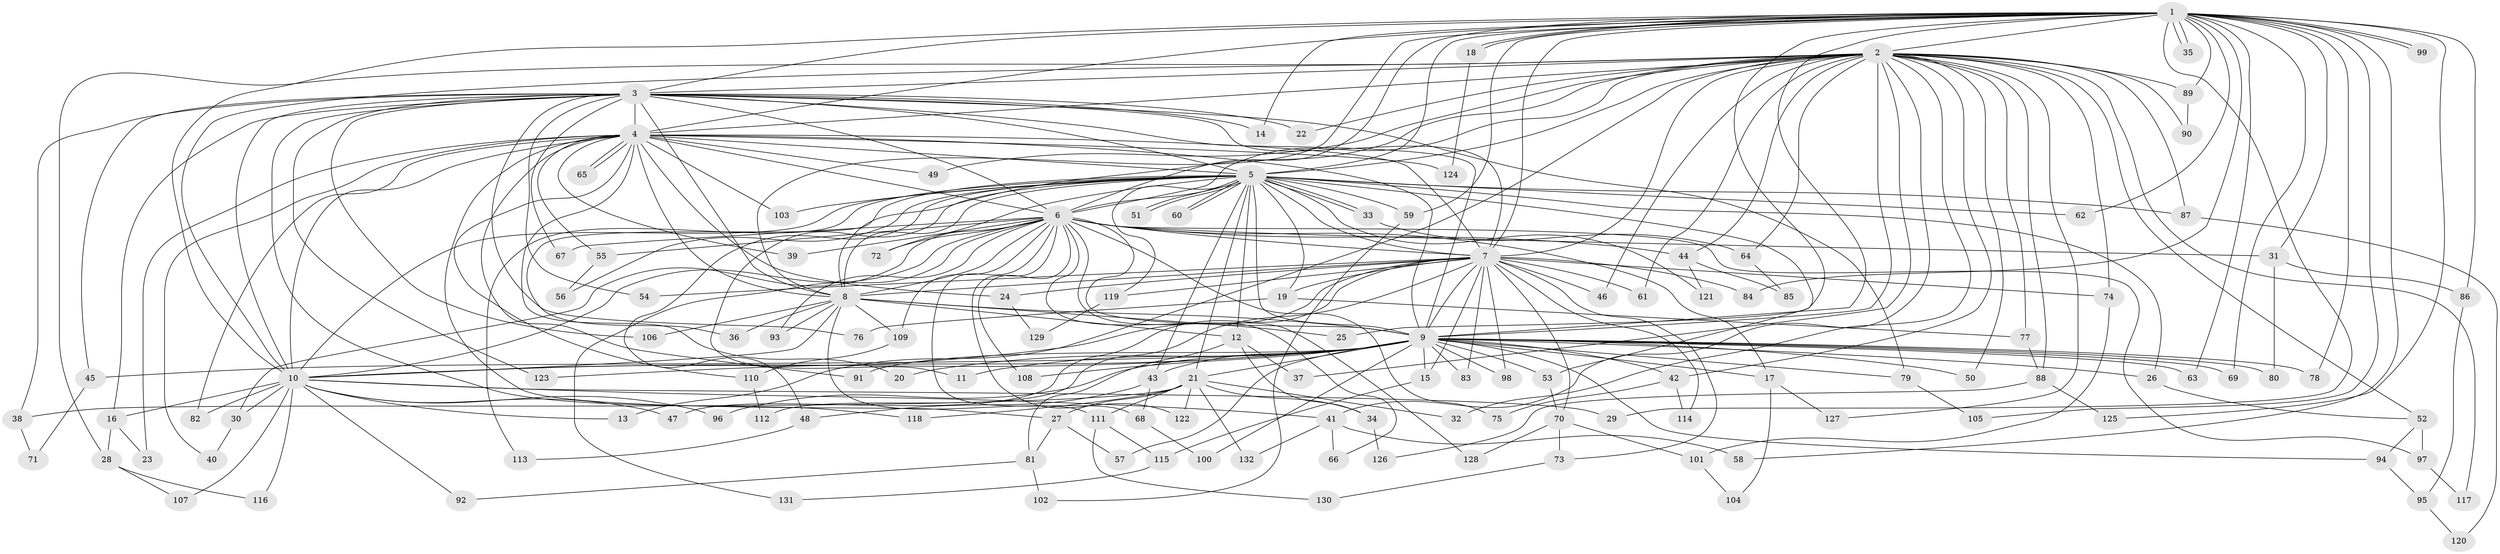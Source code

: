 // coarse degree distribution, {28: 0.01, 29: 0.01, 20: 0.01, 22: 0.01, 31: 0.01, 26: 0.01, 24: 0.01, 15: 0.01, 39: 0.01, 19: 0.01, 2: 0.51, 5: 0.06, 3: 0.23, 4: 0.1}
// Generated by graph-tools (version 1.1) at 2025/51/02/27/25 19:51:45]
// undirected, 132 vertices, 289 edges
graph export_dot {
graph [start="1"]
  node [color=gray90,style=filled];
  1;
  2;
  3;
  4;
  5;
  6;
  7;
  8;
  9;
  10;
  11;
  12;
  13;
  14;
  15;
  16;
  17;
  18;
  19;
  20;
  21;
  22;
  23;
  24;
  25;
  26;
  27;
  28;
  29;
  30;
  31;
  32;
  33;
  34;
  35;
  36;
  37;
  38;
  39;
  40;
  41;
  42;
  43;
  44;
  45;
  46;
  47;
  48;
  49;
  50;
  51;
  52;
  53;
  54;
  55;
  56;
  57;
  58;
  59;
  60;
  61;
  62;
  63;
  64;
  65;
  66;
  67;
  68;
  69;
  70;
  71;
  72;
  73;
  74;
  75;
  76;
  77;
  78;
  79;
  80;
  81;
  82;
  83;
  84;
  85;
  86;
  87;
  88;
  89;
  90;
  91;
  92;
  93;
  94;
  95;
  96;
  97;
  98;
  99;
  100;
  101;
  102;
  103;
  104;
  105;
  106;
  107;
  108;
  109;
  110;
  111;
  112;
  113;
  114;
  115;
  116;
  117;
  118;
  119;
  120;
  121;
  122;
  123;
  124;
  125;
  126;
  127;
  128;
  129;
  130;
  131;
  132;
  1 -- 2;
  1 -- 3;
  1 -- 4;
  1 -- 5;
  1 -- 6;
  1 -- 7;
  1 -- 8;
  1 -- 9;
  1 -- 10;
  1 -- 14;
  1 -- 18;
  1 -- 18;
  1 -- 25;
  1 -- 29;
  1 -- 31;
  1 -- 35;
  1 -- 35;
  1 -- 58;
  1 -- 59;
  1 -- 62;
  1 -- 63;
  1 -- 69;
  1 -- 78;
  1 -- 84;
  1 -- 86;
  1 -- 89;
  1 -- 99;
  1 -- 99;
  1 -- 105;
  1 -- 125;
  2 -- 3;
  2 -- 4;
  2 -- 5;
  2 -- 6;
  2 -- 7;
  2 -- 8;
  2 -- 9;
  2 -- 10;
  2 -- 13;
  2 -- 22;
  2 -- 28;
  2 -- 32;
  2 -- 37;
  2 -- 41;
  2 -- 42;
  2 -- 44;
  2 -- 46;
  2 -- 49;
  2 -- 50;
  2 -- 52;
  2 -- 61;
  2 -- 64;
  2 -- 74;
  2 -- 77;
  2 -- 87;
  2 -- 88;
  2 -- 89;
  2 -- 90;
  2 -- 117;
  2 -- 127;
  3 -- 4;
  3 -- 5;
  3 -- 6;
  3 -- 7;
  3 -- 8;
  3 -- 9;
  3 -- 10;
  3 -- 14;
  3 -- 16;
  3 -- 22;
  3 -- 38;
  3 -- 45;
  3 -- 54;
  3 -- 67;
  3 -- 76;
  3 -- 79;
  3 -- 106;
  3 -- 118;
  3 -- 123;
  4 -- 5;
  4 -- 6;
  4 -- 7;
  4 -- 8;
  4 -- 9;
  4 -- 10;
  4 -- 20;
  4 -- 23;
  4 -- 24;
  4 -- 27;
  4 -- 39;
  4 -- 40;
  4 -- 49;
  4 -- 55;
  4 -- 65;
  4 -- 65;
  4 -- 82;
  4 -- 91;
  4 -- 103;
  4 -- 110;
  4 -- 124;
  5 -- 6;
  5 -- 7;
  5 -- 8;
  5 -- 9;
  5 -- 10;
  5 -- 11;
  5 -- 12;
  5 -- 19;
  5 -- 21;
  5 -- 26;
  5 -- 33;
  5 -- 33;
  5 -- 36;
  5 -- 43;
  5 -- 48;
  5 -- 51;
  5 -- 51;
  5 -- 53;
  5 -- 56;
  5 -- 59;
  5 -- 60;
  5 -- 60;
  5 -- 62;
  5 -- 72;
  5 -- 87;
  5 -- 103;
  5 -- 113;
  5 -- 119;
  5 -- 121;
  6 -- 7;
  6 -- 8;
  6 -- 9;
  6 -- 10;
  6 -- 17;
  6 -- 30;
  6 -- 31;
  6 -- 39;
  6 -- 44;
  6 -- 55;
  6 -- 66;
  6 -- 67;
  6 -- 68;
  6 -- 72;
  6 -- 75;
  6 -- 93;
  6 -- 97;
  6 -- 108;
  6 -- 109;
  6 -- 122;
  6 -- 128;
  6 -- 131;
  7 -- 8;
  7 -- 9;
  7 -- 10;
  7 -- 15;
  7 -- 19;
  7 -- 24;
  7 -- 46;
  7 -- 47;
  7 -- 54;
  7 -- 61;
  7 -- 70;
  7 -- 73;
  7 -- 74;
  7 -- 83;
  7 -- 84;
  7 -- 98;
  7 -- 112;
  7 -- 114;
  7 -- 119;
  8 -- 9;
  8 -- 10;
  8 -- 12;
  8 -- 25;
  8 -- 36;
  8 -- 93;
  8 -- 106;
  8 -- 109;
  8 -- 111;
  9 -- 10;
  9 -- 11;
  9 -- 15;
  9 -- 17;
  9 -- 20;
  9 -- 21;
  9 -- 26;
  9 -- 42;
  9 -- 43;
  9 -- 45;
  9 -- 50;
  9 -- 53;
  9 -- 57;
  9 -- 63;
  9 -- 69;
  9 -- 78;
  9 -- 79;
  9 -- 80;
  9 -- 83;
  9 -- 91;
  9 -- 94;
  9 -- 96;
  9 -- 98;
  9 -- 100;
  9 -- 108;
  9 -- 123;
  10 -- 13;
  10 -- 16;
  10 -- 29;
  10 -- 30;
  10 -- 41;
  10 -- 47;
  10 -- 82;
  10 -- 92;
  10 -- 96;
  10 -- 107;
  10 -- 116;
  12 -- 34;
  12 -- 37;
  12 -- 81;
  15 -- 115;
  16 -- 23;
  16 -- 28;
  17 -- 104;
  17 -- 127;
  18 -- 124;
  19 -- 76;
  19 -- 77;
  21 -- 27;
  21 -- 32;
  21 -- 34;
  21 -- 38;
  21 -- 111;
  21 -- 118;
  21 -- 122;
  21 -- 132;
  24 -- 129;
  26 -- 52;
  27 -- 57;
  27 -- 81;
  28 -- 107;
  28 -- 116;
  30 -- 40;
  31 -- 80;
  31 -- 86;
  33 -- 64;
  34 -- 126;
  38 -- 71;
  41 -- 58;
  41 -- 66;
  41 -- 132;
  42 -- 75;
  42 -- 114;
  43 -- 48;
  43 -- 68;
  44 -- 85;
  44 -- 121;
  45 -- 71;
  48 -- 113;
  52 -- 94;
  52 -- 97;
  53 -- 70;
  55 -- 56;
  59 -- 102;
  64 -- 85;
  68 -- 100;
  70 -- 73;
  70 -- 101;
  70 -- 128;
  73 -- 130;
  74 -- 101;
  77 -- 88;
  79 -- 105;
  81 -- 92;
  81 -- 102;
  86 -- 95;
  87 -- 120;
  88 -- 125;
  88 -- 126;
  89 -- 90;
  94 -- 95;
  95 -- 120;
  97 -- 117;
  101 -- 104;
  109 -- 110;
  110 -- 112;
  111 -- 115;
  111 -- 130;
  115 -- 131;
  119 -- 129;
}
